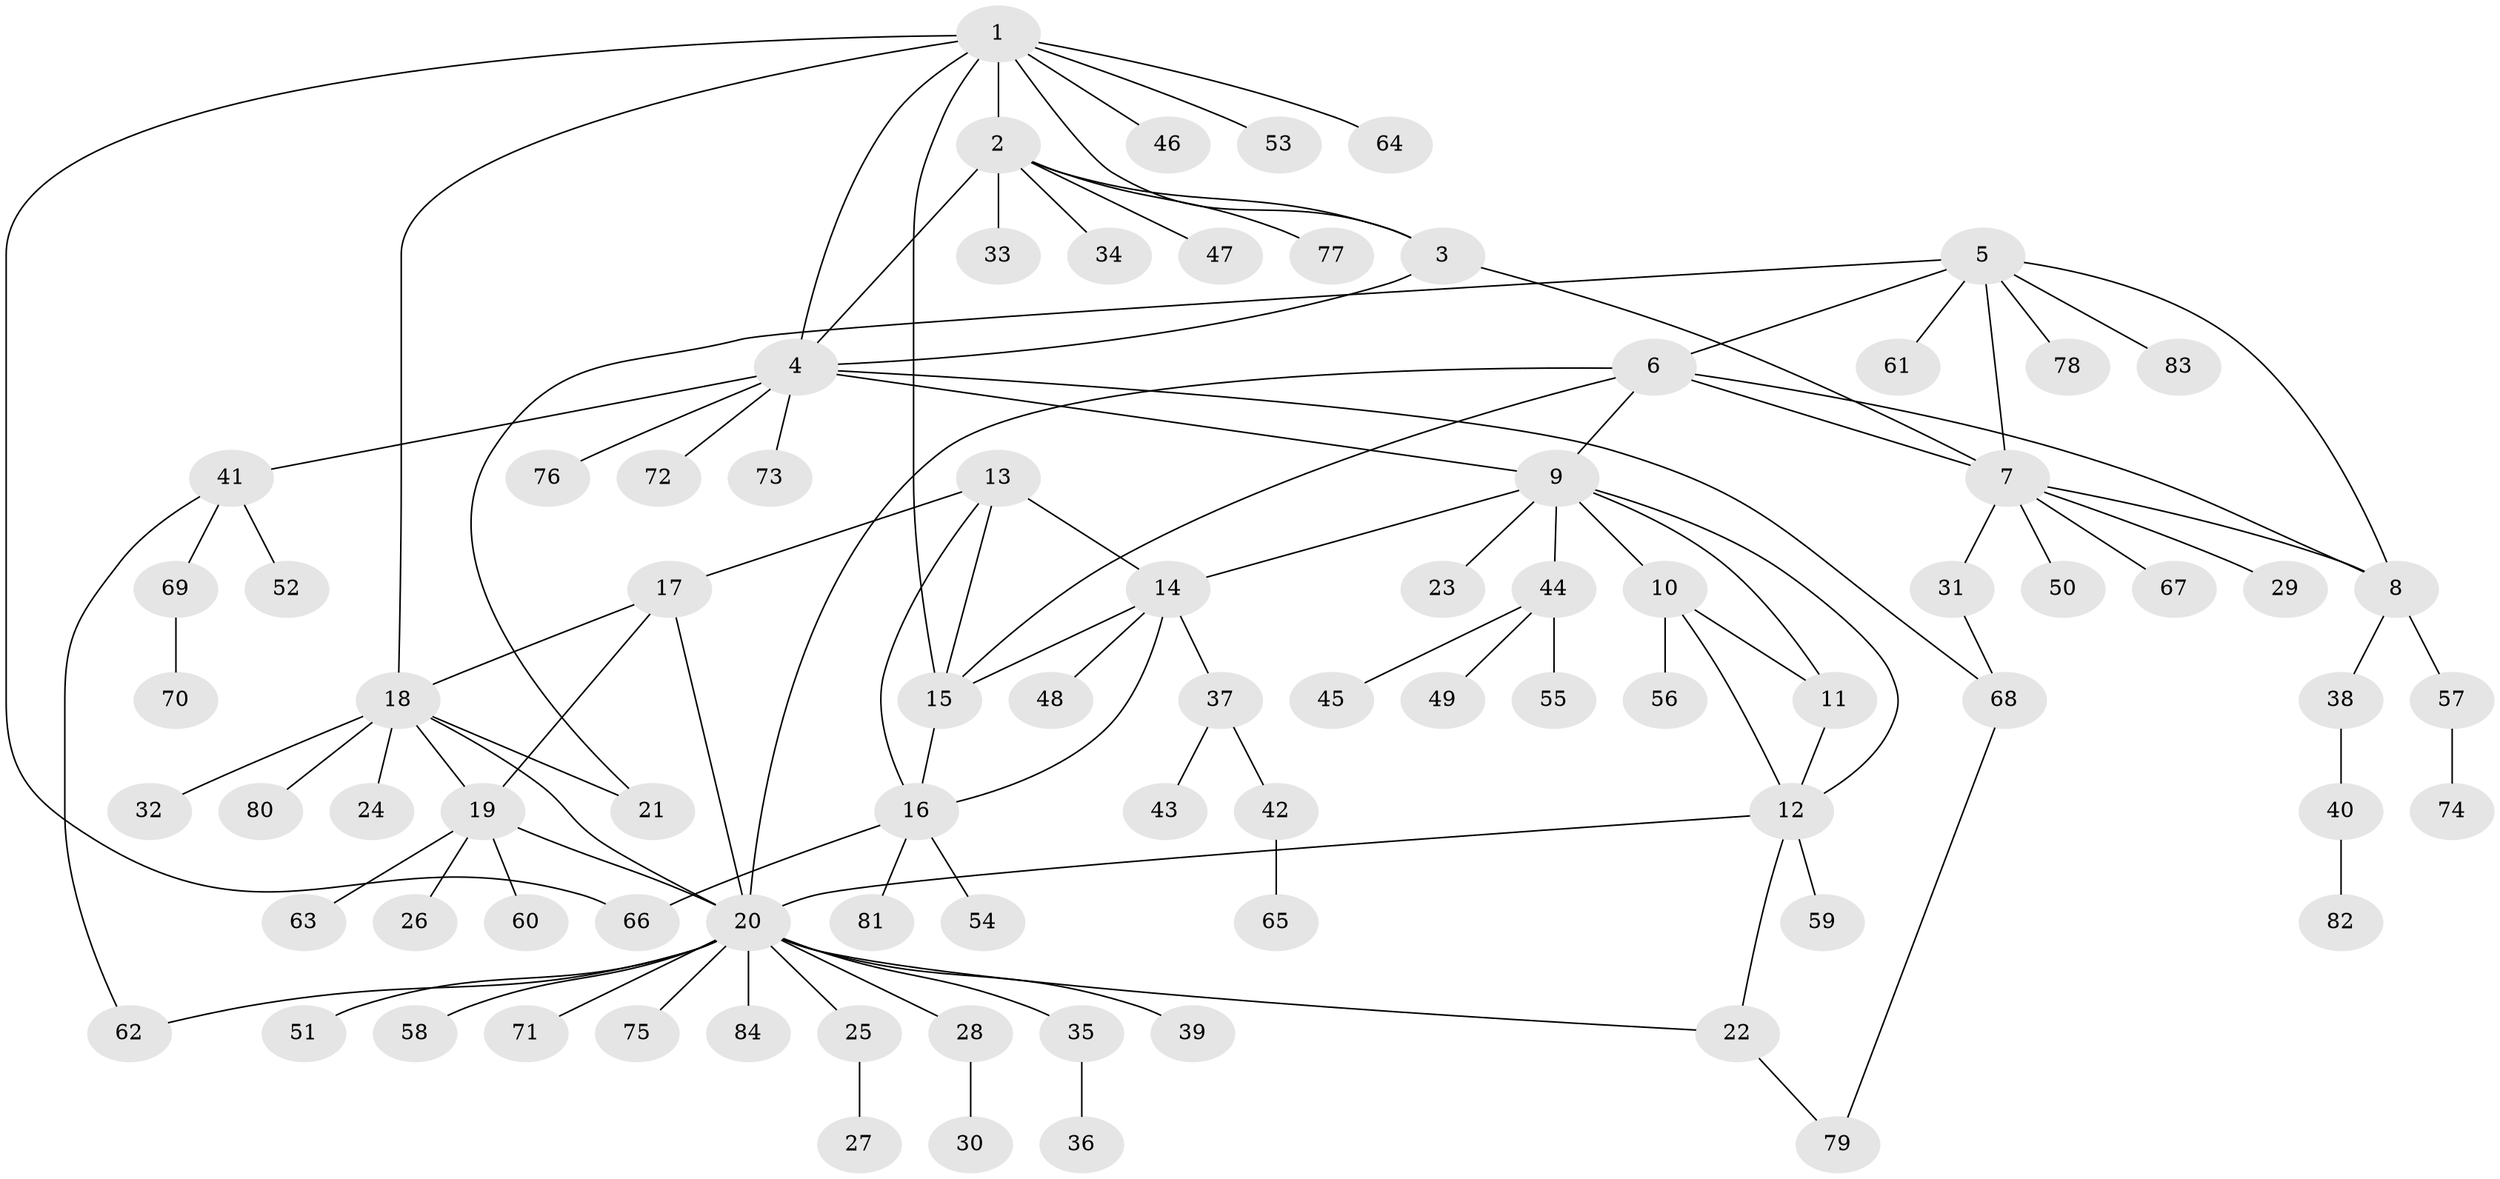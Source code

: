 // Generated by graph-tools (version 1.1) at 2025/26/03/09/25 03:26:39]
// undirected, 84 vertices, 110 edges
graph export_dot {
graph [start="1"]
  node [color=gray90,style=filled];
  1;
  2;
  3;
  4;
  5;
  6;
  7;
  8;
  9;
  10;
  11;
  12;
  13;
  14;
  15;
  16;
  17;
  18;
  19;
  20;
  21;
  22;
  23;
  24;
  25;
  26;
  27;
  28;
  29;
  30;
  31;
  32;
  33;
  34;
  35;
  36;
  37;
  38;
  39;
  40;
  41;
  42;
  43;
  44;
  45;
  46;
  47;
  48;
  49;
  50;
  51;
  52;
  53;
  54;
  55;
  56;
  57;
  58;
  59;
  60;
  61;
  62;
  63;
  64;
  65;
  66;
  67;
  68;
  69;
  70;
  71;
  72;
  73;
  74;
  75;
  76;
  77;
  78;
  79;
  80;
  81;
  82;
  83;
  84;
  1 -- 2;
  1 -- 3;
  1 -- 4;
  1 -- 15;
  1 -- 18;
  1 -- 46;
  1 -- 53;
  1 -- 64;
  1 -- 66;
  2 -- 3;
  2 -- 4;
  2 -- 33;
  2 -- 34;
  2 -- 47;
  2 -- 77;
  3 -- 4;
  3 -- 7;
  4 -- 9;
  4 -- 41;
  4 -- 68;
  4 -- 72;
  4 -- 73;
  4 -- 76;
  5 -- 6;
  5 -- 7;
  5 -- 8;
  5 -- 21;
  5 -- 61;
  5 -- 78;
  5 -- 83;
  6 -- 7;
  6 -- 8;
  6 -- 9;
  6 -- 15;
  6 -- 20;
  7 -- 8;
  7 -- 29;
  7 -- 31;
  7 -- 50;
  7 -- 67;
  8 -- 38;
  8 -- 57;
  9 -- 10;
  9 -- 11;
  9 -- 12;
  9 -- 14;
  9 -- 23;
  9 -- 44;
  10 -- 11;
  10 -- 12;
  10 -- 56;
  11 -- 12;
  12 -- 20;
  12 -- 22;
  12 -- 59;
  13 -- 14;
  13 -- 15;
  13 -- 16;
  13 -- 17;
  14 -- 15;
  14 -- 16;
  14 -- 37;
  14 -- 48;
  15 -- 16;
  16 -- 54;
  16 -- 66;
  16 -- 81;
  17 -- 18;
  17 -- 19;
  17 -- 20;
  18 -- 19;
  18 -- 20;
  18 -- 21;
  18 -- 24;
  18 -- 32;
  18 -- 80;
  19 -- 20;
  19 -- 26;
  19 -- 60;
  19 -- 63;
  20 -- 22;
  20 -- 25;
  20 -- 28;
  20 -- 35;
  20 -- 39;
  20 -- 51;
  20 -- 58;
  20 -- 62;
  20 -- 71;
  20 -- 75;
  20 -- 84;
  22 -- 79;
  25 -- 27;
  28 -- 30;
  31 -- 68;
  35 -- 36;
  37 -- 42;
  37 -- 43;
  38 -- 40;
  40 -- 82;
  41 -- 52;
  41 -- 62;
  41 -- 69;
  42 -- 65;
  44 -- 45;
  44 -- 49;
  44 -- 55;
  57 -- 74;
  68 -- 79;
  69 -- 70;
}
